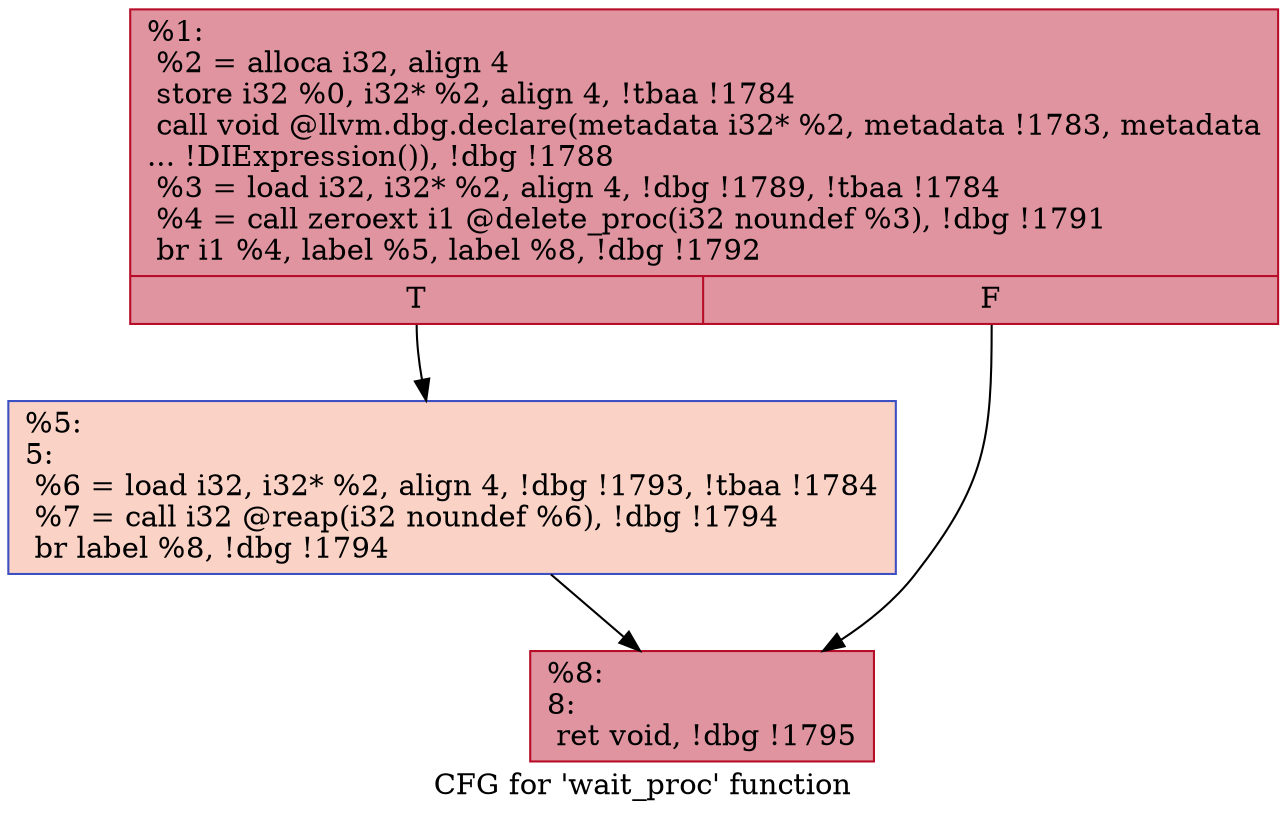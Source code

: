 digraph "CFG for 'wait_proc' function" {
	label="CFG for 'wait_proc' function";

	Node0x2565d10 [shape=record,color="#b70d28ff", style=filled, fillcolor="#b70d2870",label="{%1:\l  %2 = alloca i32, align 4\l  store i32 %0, i32* %2, align 4, !tbaa !1784\l  call void @llvm.dbg.declare(metadata i32* %2, metadata !1783, metadata\l... !DIExpression()), !dbg !1788\l  %3 = load i32, i32* %2, align 4, !dbg !1789, !tbaa !1784\l  %4 = call zeroext i1 @delete_proc(i32 noundef %3), !dbg !1791\l  br i1 %4, label %5, label %8, !dbg !1792\l|{<s0>T|<s1>F}}"];
	Node0x2565d10:s0 -> Node0x2565d60;
	Node0x2565d10:s1 -> Node0x2565db0;
	Node0x2565d60 [shape=record,color="#3d50c3ff", style=filled, fillcolor="#f59c7d70",label="{%5:\l5:                                                \l  %6 = load i32, i32* %2, align 4, !dbg !1793, !tbaa !1784\l  %7 = call i32 @reap(i32 noundef %6), !dbg !1794\l  br label %8, !dbg !1794\l}"];
	Node0x2565d60 -> Node0x2565db0;
	Node0x2565db0 [shape=record,color="#b70d28ff", style=filled, fillcolor="#b70d2870",label="{%8:\l8:                                                \l  ret void, !dbg !1795\l}"];
}
